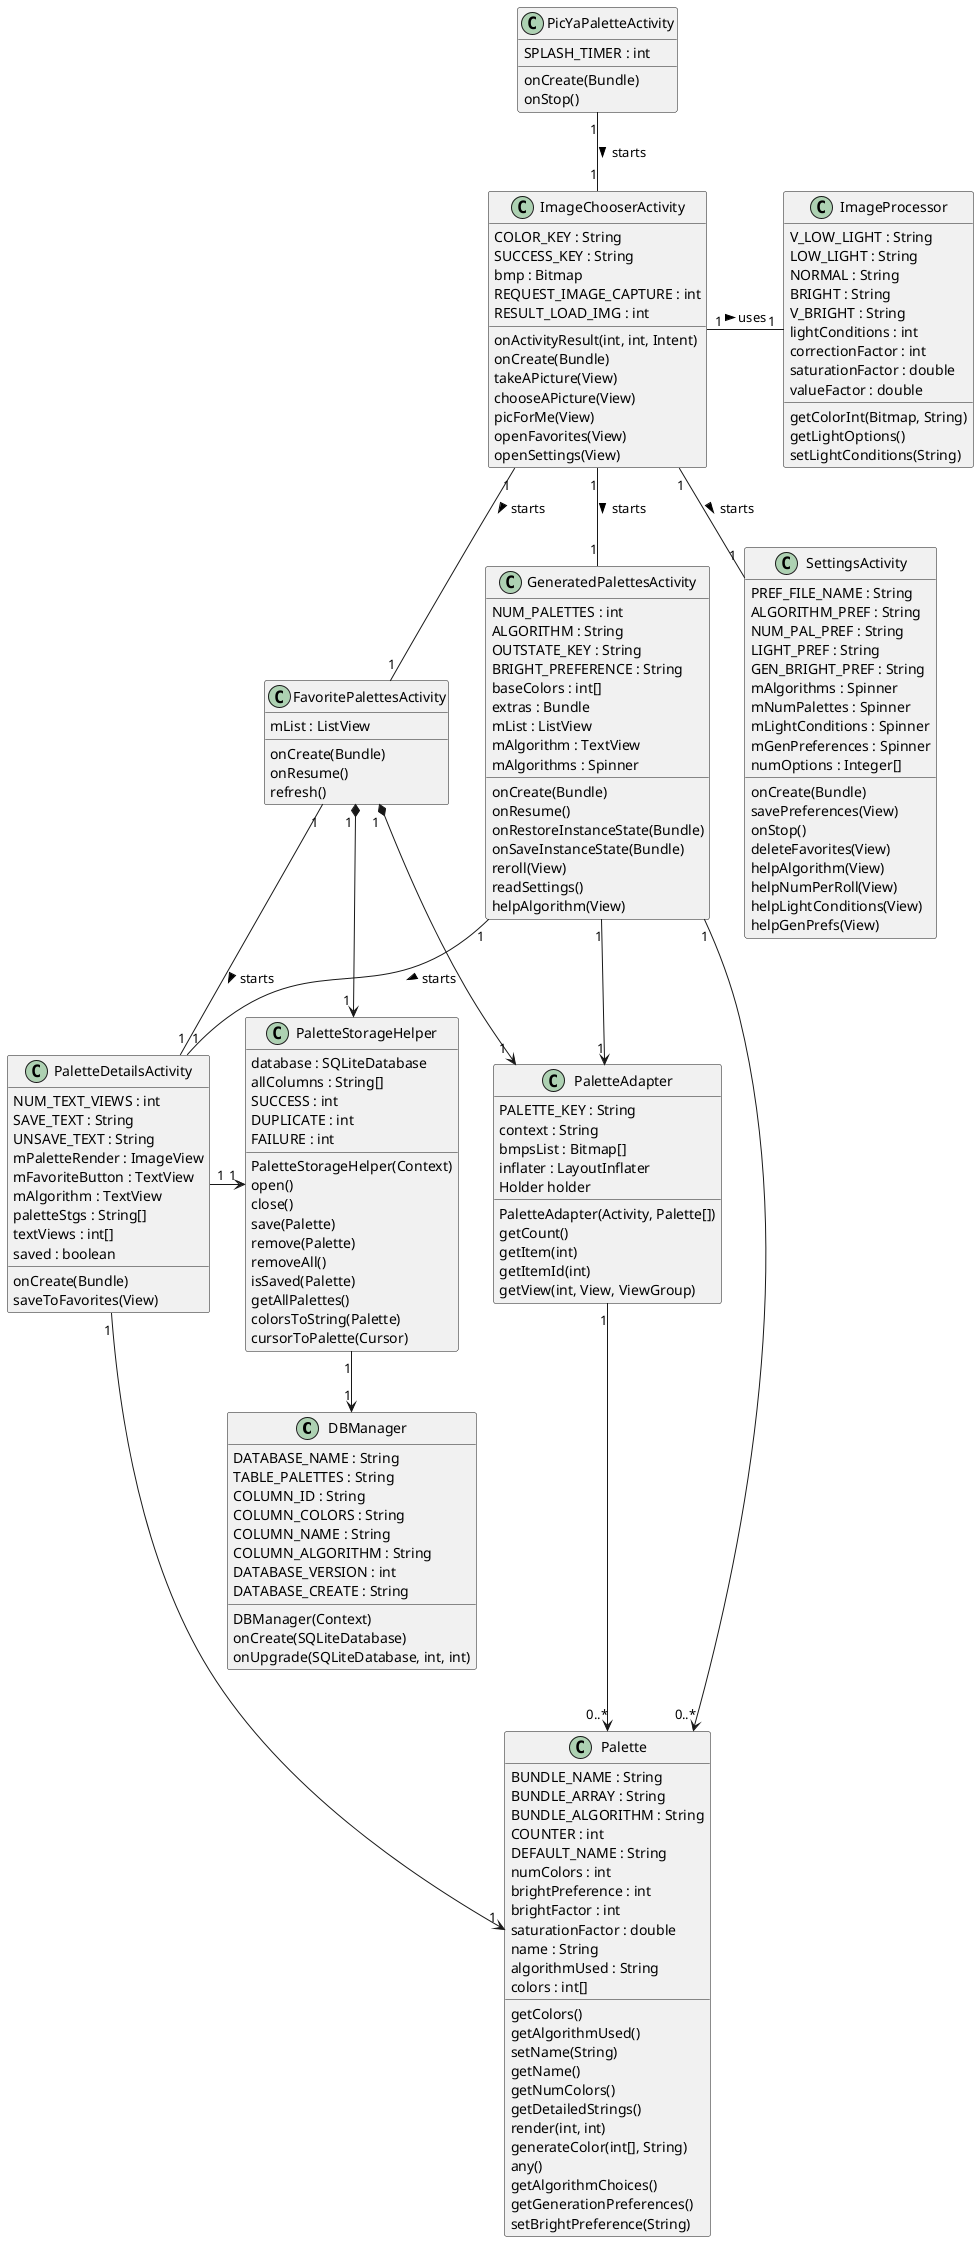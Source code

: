 @startuml

class DBManager {
    DATABASE_NAME : String
    TABLE_PALETTES : String
    COLUMN_ID : String
    COLUMN_COLORS : String
    COLUMN_NAME : String
    COLUMN_ALGORITHM : String
    DATABASE_VERSION : int
    DATABASE_CREATE : String
    DBManager(Context)
    onCreate(SQLiteDatabase)
    onUpgrade(SQLiteDatabase, int, int)
}

class FavoritePalettesActivity {
    mList : ListView
    onCreate(Bundle)
    onResume()
    refresh()
}

FavoritePalettesActivity "1 " *--> "1 "PaletteStorageHelper
FavoritePalettesActivity "1 " *--> "1 "PaletteAdapter
FavoritePalettesActivity "1" -- "1" PaletteDetailsActivity : starts >

class GeneratedPalettesActivity {
    NUM_PALETTES : int
    ALGORITHM : String
    OUTSTATE_KEY : String
    BRIGHT_PREFERENCE : String
    baseColors : int[]
    extras : Bundle
    mList : ListView
    mAlgorithm : TextView
    mAlgorithms : Spinner
    onCreate(Bundle)
    onResume()
    onRestoreInstanceState(Bundle)
    onSaveInstanceState(Bundle)
    reroll(View)
    readSettings()
    helpAlgorithm(View)
}

GeneratedPalettesActivity "1" ----> "0..*" Palette
GeneratedPalettesActivity "1" --> "1" PaletteAdapter
GeneratedPalettesActivity "1" -- "1" PaletteDetailsActivity : starts >

class ImageChooserActivity {
    COLOR_KEY : String
    SUCCESS_KEY : String
    bmp : Bitmap
    REQUEST_IMAGE_CAPTURE : int
    RESULT_LOAD_IMG : int
    onActivityResult(int, int, Intent)
    onCreate(Bundle)
    takeAPicture(View)
    chooseAPicture(View)
    picForMe(View)
    openFavorites(View)
    openSettings(View)
}

ImageChooserActivity "1" -- "1" FavoritePalettesActivity : starts >
ImageChooserActivity "1" -- "1" GeneratedPalettesActivity : starts >
ImageChooserActivity "1" -- "1" SettingsActivity : starts >
ImageChooserActivity "1" - "1" ImageProcessor : uses >

class ImageProcessor {
    V_LOW_LIGHT : String
    LOW_LIGHT : String
    NORMAL : String
    BRIGHT : String
    V_BRIGHT : String
    lightConditions : int
    correctionFactor : int
    saturationFactor : double
    valueFactor : double
    getColorInt(Bitmap, String)
    getLightOptions()
    setLightConditions(String)
}

class Palette {
    BUNDLE_NAME : String
    BUNDLE_ARRAY : String
    BUNDLE_ALGORITHM : String
    COUNTER : int
    DEFAULT_NAME : String
    numColors : int
    brightPreference : int
    brightFactor : int
    saturationFactor : double
    name : String
    algorithmUsed : String
    colors : int[]
    getColors()
    getAlgorithmUsed()
    setName(String)
    getName()
    getNumColors()
    getDetailedStrings()
    render(int, int)
    generateColor(int[], String)
    any()
    getAlgorithmChoices()
    getGenerationPreferences()
    setBrightPreference(String)
}

class PaletteAdapter {
    PALETTE_KEY : String
    context : String
    bmpsList : Bitmap[]
    inflater : LayoutInflater
    PaletteAdapter(Activity, Palette[])
    getCount()
    getItem(int)
    getItemId(int)
    Holder holder
    getView(int, View, ViewGroup)
}

PaletteAdapter "1" --> "0..*" Palette

class PaletteDetailsActivity {
    NUM_TEXT_VIEWS : int
    SAVE_TEXT : String
    UNSAVE_TEXT : String
    mPaletteRender : ImageView
    mFavoriteButton : TextView
    mAlgorithm : TextView
    paletteStgs : String[]
    textViews : int[]
    saved : boolean
    onCreate(Bundle)
    saveToFavorites(View)
}

PaletteDetailsActivity "1" --> "1" Palette
PaletteDetailsActivity "1" -> "1" PaletteStorageHelper

class PaletteStorageHelper {
    database : SQLiteDatabase
    allColumns : String[]
    SUCCESS : int
    DUPLICATE : int
    FAILURE : int
    PaletteStorageHelper(Context)
    open()
    close()
    save(Palette)
    remove(Palette)
    removeAll()
    isSaved(Palette)
    getAllPalettes()
    colorsToString(Palette)
    cursorToPalette(Cursor)
}

PaletteStorageHelper "1" --> "1" DBManager

class PicYaPaletteActivity {
    SPLASH_TIMER : int
    onCreate(Bundle)
    onStop()
}

PicYaPaletteActivity "1" -- "1" ImageChooserActivity : starts >
class SettingsActivity {
    PREF_FILE_NAME : String
    ALGORITHM_PREF : String
    NUM_PAL_PREF : String
    LIGHT_PREF : String
    GEN_BRIGHT_PREF : String
    mAlgorithms : Spinner
    mNumPalettes : Spinner
    mLightConditions : Spinner
    mGenPreferences : Spinner
    numOptions : Integer[]
    onCreate(Bundle)
    savePreferences(View)
    onStop()
    deleteFavorites(View)
    helpAlgorithm(View)
    helpNumPerRoll(View)
    helpLightConditions(View)
    helpGenPrefs(View)
}



@enduml